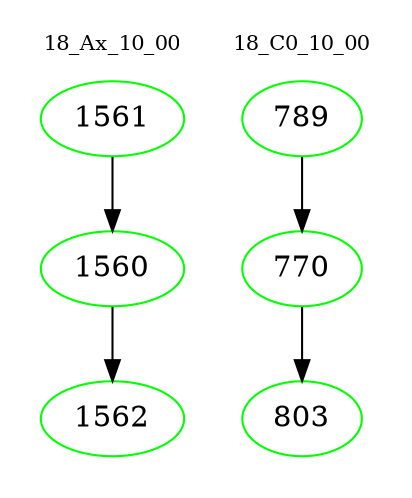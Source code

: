 digraph{
subgraph cluster_0 {
color = white
label = "18_Ax_10_00";
fontsize=10;
T0_1561 [label="1561", color="green"]
T0_1561 -> T0_1560 [color="black"]
T0_1560 [label="1560", color="green"]
T0_1560 -> T0_1562 [color="black"]
T0_1562 [label="1562", color="green"]
}
subgraph cluster_1 {
color = white
label = "18_C0_10_00";
fontsize=10;
T1_789 [label="789", color="green"]
T1_789 -> T1_770 [color="black"]
T1_770 [label="770", color="green"]
T1_770 -> T1_803 [color="black"]
T1_803 [label="803", color="green"]
}
}
